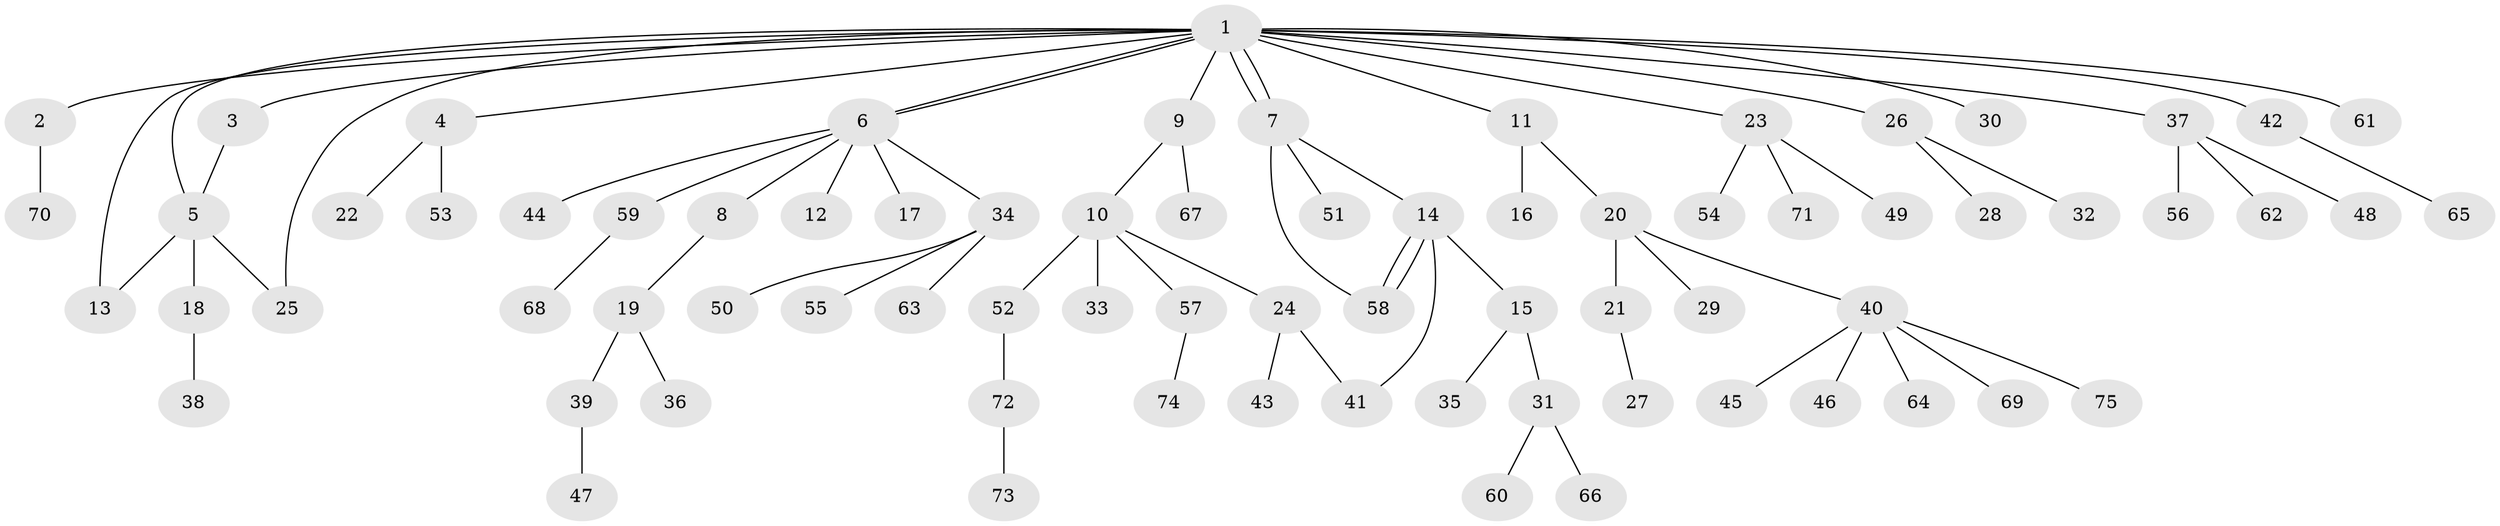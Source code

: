 // coarse degree distribution, {21: 0.02040816326530612, 1: 0.5510204081632653, 2: 0.22448979591836735, 4: 0.04081632653061224, 3: 0.14285714285714285, 5: 0.02040816326530612}
// Generated by graph-tools (version 1.1) at 2025/41/03/06/25 10:41:48]
// undirected, 75 vertices, 82 edges
graph export_dot {
graph [start="1"]
  node [color=gray90,style=filled];
  1;
  2;
  3;
  4;
  5;
  6;
  7;
  8;
  9;
  10;
  11;
  12;
  13;
  14;
  15;
  16;
  17;
  18;
  19;
  20;
  21;
  22;
  23;
  24;
  25;
  26;
  27;
  28;
  29;
  30;
  31;
  32;
  33;
  34;
  35;
  36;
  37;
  38;
  39;
  40;
  41;
  42;
  43;
  44;
  45;
  46;
  47;
  48;
  49;
  50;
  51;
  52;
  53;
  54;
  55;
  56;
  57;
  58;
  59;
  60;
  61;
  62;
  63;
  64;
  65;
  66;
  67;
  68;
  69;
  70;
  71;
  72;
  73;
  74;
  75;
  1 -- 2;
  1 -- 3;
  1 -- 4;
  1 -- 5;
  1 -- 6;
  1 -- 6;
  1 -- 7;
  1 -- 7;
  1 -- 9;
  1 -- 11;
  1 -- 13;
  1 -- 23;
  1 -- 25;
  1 -- 26;
  1 -- 30;
  1 -- 37;
  1 -- 42;
  1 -- 61;
  2 -- 70;
  3 -- 5;
  4 -- 22;
  4 -- 53;
  5 -- 13;
  5 -- 18;
  5 -- 25;
  6 -- 8;
  6 -- 12;
  6 -- 17;
  6 -- 34;
  6 -- 44;
  6 -- 59;
  7 -- 14;
  7 -- 51;
  7 -- 58;
  8 -- 19;
  9 -- 10;
  9 -- 67;
  10 -- 24;
  10 -- 33;
  10 -- 52;
  10 -- 57;
  11 -- 16;
  11 -- 20;
  14 -- 15;
  14 -- 41;
  14 -- 58;
  14 -- 58;
  15 -- 31;
  15 -- 35;
  18 -- 38;
  19 -- 36;
  19 -- 39;
  20 -- 21;
  20 -- 29;
  20 -- 40;
  21 -- 27;
  23 -- 49;
  23 -- 54;
  23 -- 71;
  24 -- 41;
  24 -- 43;
  26 -- 28;
  26 -- 32;
  31 -- 60;
  31 -- 66;
  34 -- 50;
  34 -- 55;
  34 -- 63;
  37 -- 48;
  37 -- 56;
  37 -- 62;
  39 -- 47;
  40 -- 45;
  40 -- 46;
  40 -- 64;
  40 -- 69;
  40 -- 75;
  42 -- 65;
  52 -- 72;
  57 -- 74;
  59 -- 68;
  72 -- 73;
}
